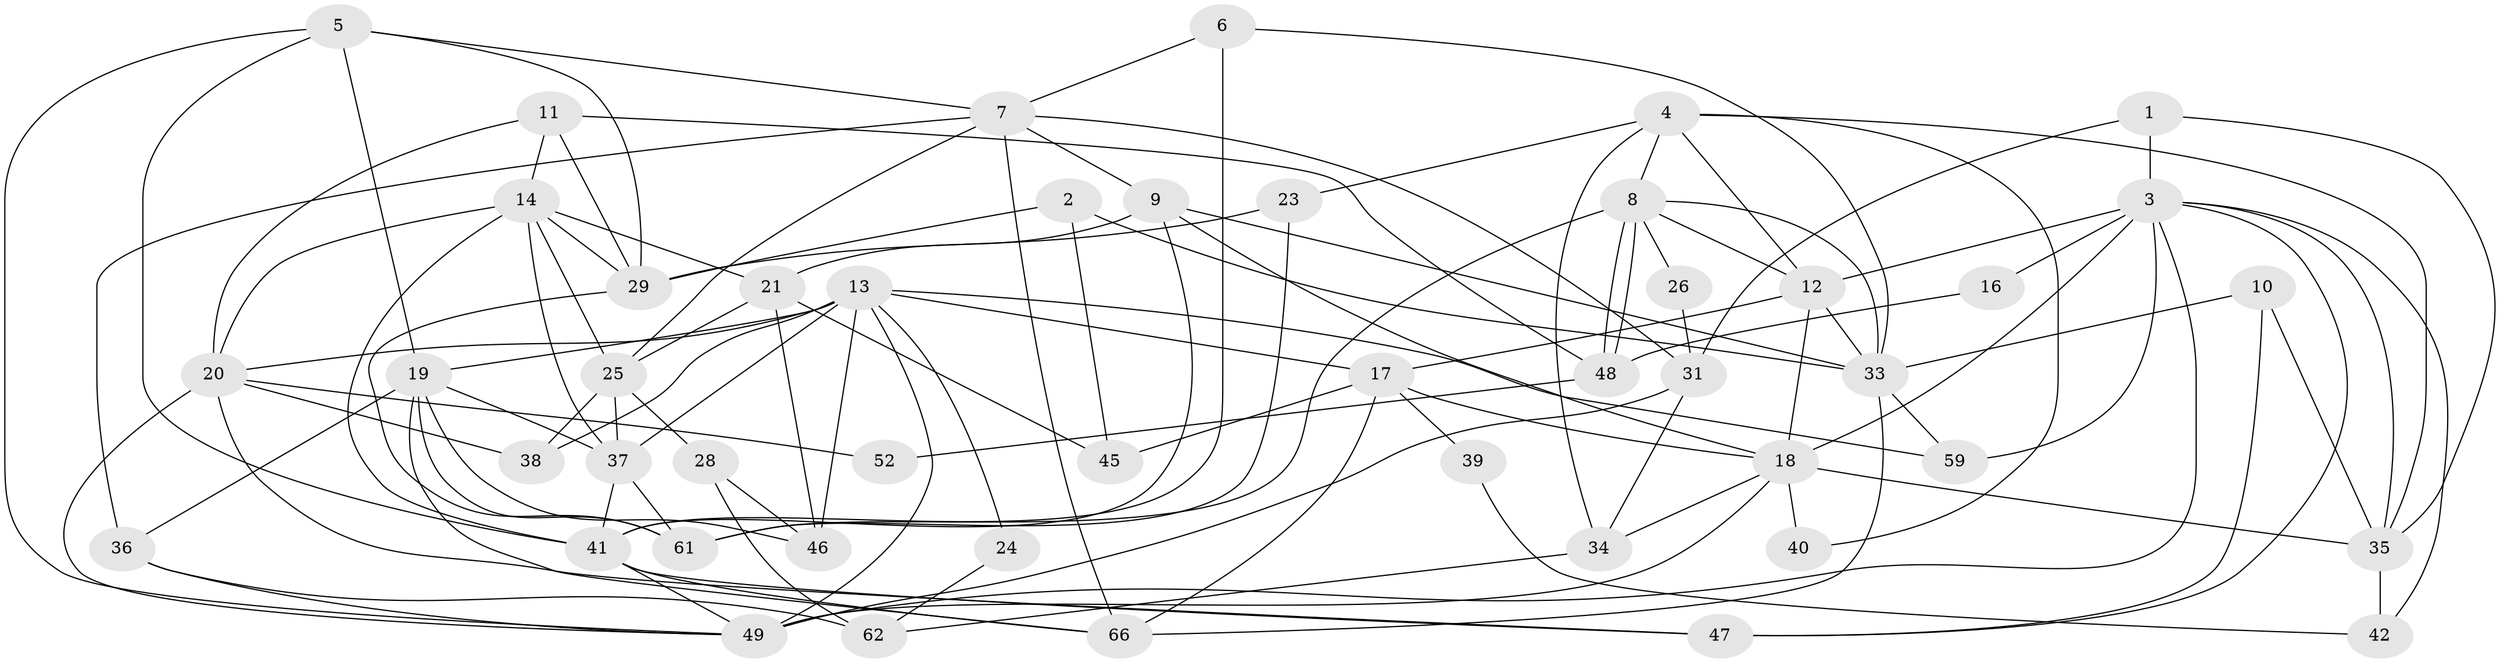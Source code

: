 // original degree distribution, {3: 0.3382352941176471, 8: 0.014705882352941176, 6: 0.1323529411764706, 4: 0.17647058823529413, 5: 0.20588235294117646, 2: 0.11764705882352941, 7: 0.014705882352941176}
// Generated by graph-tools (version 1.1) at 2025/11/02/27/25 16:11:17]
// undirected, 47 vertices, 114 edges
graph export_dot {
graph [start="1"]
  node [color=gray90,style=filled];
  1;
  2;
  3 [super="+65"];
  4;
  5 [super="+57"];
  6;
  7 [super="+15"];
  8 [super="+30"];
  9;
  10;
  11 [super="+32"];
  12 [super="+64"];
  13 [super="+50"];
  14 [super="+67"];
  16;
  17;
  18 [super="+56"];
  19 [super="+22"];
  20 [super="+54"];
  21 [super="+43"];
  23;
  24;
  25 [super="+27"];
  26;
  28;
  29 [super="+51"];
  31;
  33 [super="+63"];
  34;
  35 [super="+44"];
  36;
  37 [super="+53"];
  38;
  39;
  40;
  41 [super="+58"];
  42;
  45;
  46 [super="+60"];
  47 [super="+68"];
  48;
  49 [super="+55"];
  52;
  59;
  61;
  62;
  66;
  1 -- 35;
  1 -- 31;
  1 -- 3;
  2 -- 45;
  2 -- 29;
  2 -- 33;
  3 -- 16;
  3 -- 42;
  3 -- 47;
  3 -- 59 [weight=2];
  3 -- 35;
  3 -- 49;
  3 -- 12;
  3 -- 18;
  4 -- 23;
  4 -- 34;
  4 -- 35;
  4 -- 40;
  4 -- 12;
  4 -- 8;
  5 -- 29;
  5 -- 7;
  5 -- 41;
  5 -- 19;
  5 -- 49;
  6 -- 7;
  6 -- 41;
  6 -- 33;
  7 -- 9;
  7 -- 25;
  7 -- 31;
  7 -- 66;
  7 -- 36;
  8 -- 61;
  8 -- 48;
  8 -- 48;
  8 -- 33;
  8 -- 26;
  8 -- 12;
  9 -- 18;
  9 -- 41;
  9 -- 33;
  9 -- 21;
  10 -- 33;
  10 -- 35;
  10 -- 47;
  11 -- 20;
  11 -- 48;
  11 -- 29;
  11 -- 14;
  12 -- 17;
  12 -- 18;
  12 -- 33;
  13 -- 17;
  13 -- 20;
  13 -- 24;
  13 -- 38;
  13 -- 49;
  13 -- 19;
  13 -- 37;
  13 -- 59;
  13 -- 46;
  14 -- 21;
  14 -- 20;
  14 -- 37;
  14 -- 41;
  14 -- 29;
  14 -- 25;
  16 -- 48;
  17 -- 66;
  17 -- 39;
  17 -- 45;
  17 -- 18;
  18 -- 34;
  18 -- 35;
  18 -- 49;
  18 -- 40;
  19 -- 61;
  19 -- 66;
  19 -- 36;
  19 -- 37;
  19 -- 46;
  20 -- 38;
  20 -- 49;
  20 -- 52;
  20 -- 47;
  21 -- 45;
  21 -- 46;
  21 -- 25;
  23 -- 61;
  23 -- 29;
  24 -- 62;
  25 -- 37;
  25 -- 28;
  25 -- 38;
  26 -- 31;
  28 -- 62;
  28 -- 46;
  29 -- 61;
  31 -- 49;
  31 -- 34;
  33 -- 66;
  33 -- 59;
  34 -- 62;
  35 -- 42;
  36 -- 62;
  36 -- 49;
  37 -- 61;
  37 -- 41;
  39 -- 42;
  41 -- 66;
  41 -- 47;
  41 -- 49;
  48 -- 52;
}
